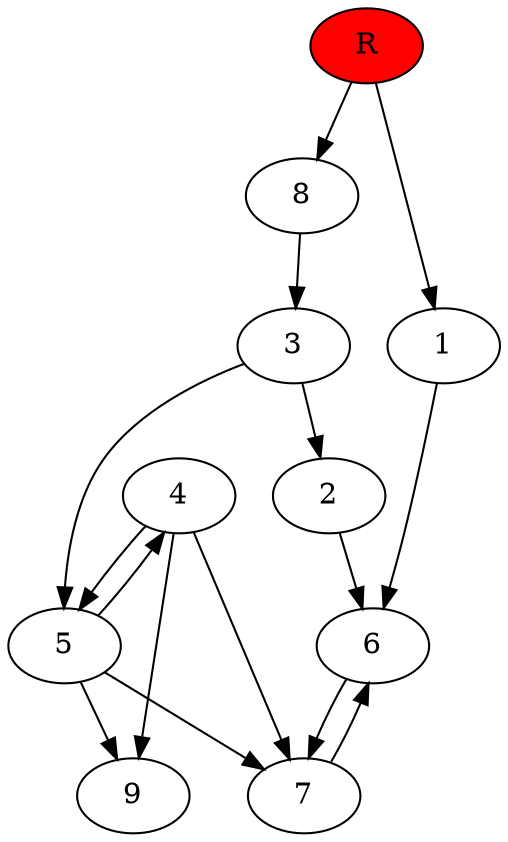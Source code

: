 digraph prb40501 {
	1
	2
	3
	4
	5
	6
	7
	8
	R [fillcolor="#ff0000" style=filled]
	1 -> 6
	2 -> 6
	3 -> 2
	3 -> 5
	4 -> 5
	4 -> 7
	4 -> 9
	5 -> 4
	5 -> 7
	5 -> 9
	6 -> 7
	7 -> 6
	8 -> 3
	R -> 1
	R -> 8
}
